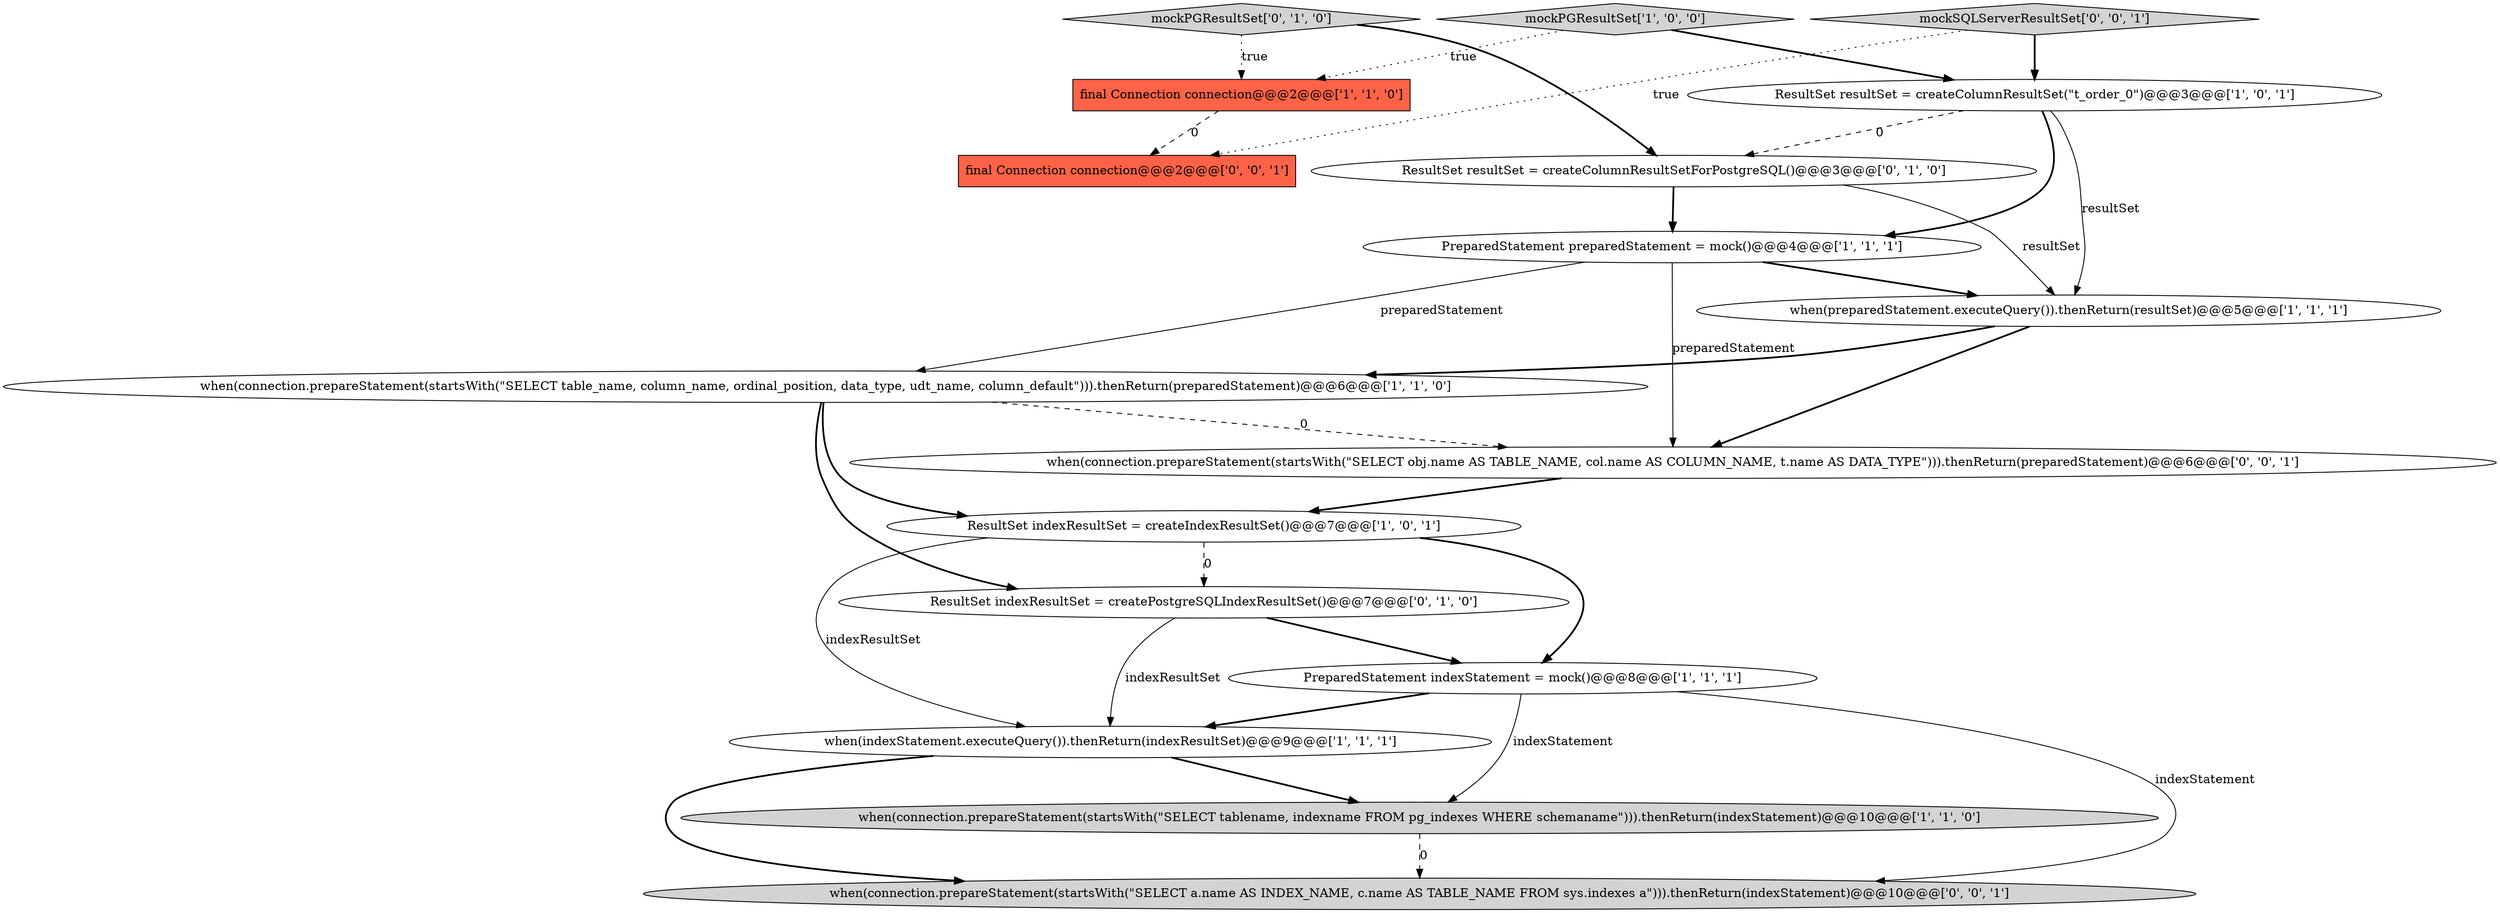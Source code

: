 digraph {
14 [style = filled, label = "when(connection.prepareStatement(startsWith(\"SELECT obj.name AS TABLE_NAME, col.name AS COLUMN_NAME, t.name AS DATA_TYPE\"))).thenReturn(preparedStatement)@@@6@@@['0', '0', '1']", fillcolor = white, shape = ellipse image = "AAA0AAABBB3BBB"];
2 [style = filled, label = "PreparedStatement preparedStatement = mock()@@@4@@@['1', '1', '1']", fillcolor = white, shape = ellipse image = "AAA0AAABBB1BBB"];
11 [style = filled, label = "ResultSet resultSet = createColumnResultSetForPostgreSQL()@@@3@@@['0', '1', '0']", fillcolor = white, shape = ellipse image = "AAA1AAABBB2BBB"];
3 [style = filled, label = "PreparedStatement indexStatement = mock()@@@8@@@['1', '1', '1']", fillcolor = white, shape = ellipse image = "AAA0AAABBB1BBB"];
12 [style = filled, label = "ResultSet indexResultSet = createPostgreSQLIndexResultSet()@@@7@@@['0', '1', '0']", fillcolor = white, shape = ellipse image = "AAA1AAABBB2BBB"];
13 [style = filled, label = "mockSQLServerResultSet['0', '0', '1']", fillcolor = lightgray, shape = diamond image = "AAA0AAABBB3BBB"];
16 [style = filled, label = "when(connection.prepareStatement(startsWith(\"SELECT a.name AS INDEX_NAME, c.name AS TABLE_NAME FROM sys.indexes a\"))).thenReturn(indexStatement)@@@10@@@['0', '0', '1']", fillcolor = lightgray, shape = ellipse image = "AAA0AAABBB3BBB"];
0 [style = filled, label = "when(connection.prepareStatement(startsWith(\"SELECT tablename, indexname FROM pg_indexes WHERE schemaname\"))).thenReturn(indexStatement)@@@10@@@['1', '1', '0']", fillcolor = lightgray, shape = ellipse image = "AAA0AAABBB1BBB"];
6 [style = filled, label = "final Connection connection@@@2@@@['1', '1', '0']", fillcolor = tomato, shape = box image = "AAA0AAABBB1BBB"];
7 [style = filled, label = "mockPGResultSet['1', '0', '0']", fillcolor = lightgray, shape = diamond image = "AAA0AAABBB1BBB"];
10 [style = filled, label = "mockPGResultSet['0', '1', '0']", fillcolor = lightgray, shape = diamond image = "AAA0AAABBB2BBB"];
5 [style = filled, label = "when(preparedStatement.executeQuery()).thenReturn(resultSet)@@@5@@@['1', '1', '1']", fillcolor = white, shape = ellipse image = "AAA0AAABBB1BBB"];
4 [style = filled, label = "ResultSet indexResultSet = createIndexResultSet()@@@7@@@['1', '0', '1']", fillcolor = white, shape = ellipse image = "AAA0AAABBB1BBB"];
15 [style = filled, label = "final Connection connection@@@2@@@['0', '0', '1']", fillcolor = tomato, shape = box image = "AAA0AAABBB3BBB"];
8 [style = filled, label = "when(connection.prepareStatement(startsWith(\"SELECT table_name, column_name, ordinal_position, data_type, udt_name, column_default\"))).thenReturn(preparedStatement)@@@6@@@['1', '1', '0']", fillcolor = white, shape = ellipse image = "AAA0AAABBB1BBB"];
1 [style = filled, label = "ResultSet resultSet = createColumnResultSet(\"t_order_0\")@@@3@@@['1', '0', '1']", fillcolor = white, shape = ellipse image = "AAA0AAABBB1BBB"];
9 [style = filled, label = "when(indexStatement.executeQuery()).thenReturn(indexResultSet)@@@9@@@['1', '1', '1']", fillcolor = white, shape = ellipse image = "AAA0AAABBB1BBB"];
2->14 [style = solid, label="preparedStatement"];
5->14 [style = bold, label=""];
8->14 [style = dashed, label="0"];
3->0 [style = solid, label="indexStatement"];
5->8 [style = bold, label=""];
1->5 [style = solid, label="resultSet"];
1->11 [style = dashed, label="0"];
4->12 [style = dashed, label="0"];
8->12 [style = bold, label=""];
8->4 [style = bold, label=""];
12->9 [style = solid, label="indexResultSet"];
2->5 [style = bold, label=""];
9->16 [style = bold, label=""];
10->11 [style = bold, label=""];
9->0 [style = bold, label=""];
11->2 [style = bold, label=""];
0->16 [style = dashed, label="0"];
4->9 [style = solid, label="indexResultSet"];
12->3 [style = bold, label=""];
3->9 [style = bold, label=""];
13->1 [style = bold, label=""];
10->6 [style = dotted, label="true"];
6->15 [style = dashed, label="0"];
11->5 [style = solid, label="resultSet"];
13->15 [style = dotted, label="true"];
7->1 [style = bold, label=""];
14->4 [style = bold, label=""];
4->3 [style = bold, label=""];
3->16 [style = solid, label="indexStatement"];
1->2 [style = bold, label=""];
2->8 [style = solid, label="preparedStatement"];
7->6 [style = dotted, label="true"];
}
